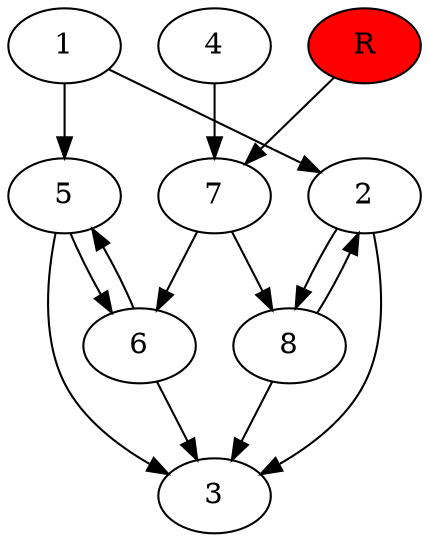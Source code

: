 digraph prb30117 {
	1
	2
	3
	4
	5
	6
	7
	8
	R [fillcolor="#ff0000" style=filled]
	1 -> 2
	1 -> 5
	2 -> 3
	2 -> 8
	4 -> 7
	5 -> 3
	5 -> 6
	6 -> 3
	6 -> 5
	7 -> 6
	7 -> 8
	8 -> 2
	8 -> 3
	R -> 7
}

